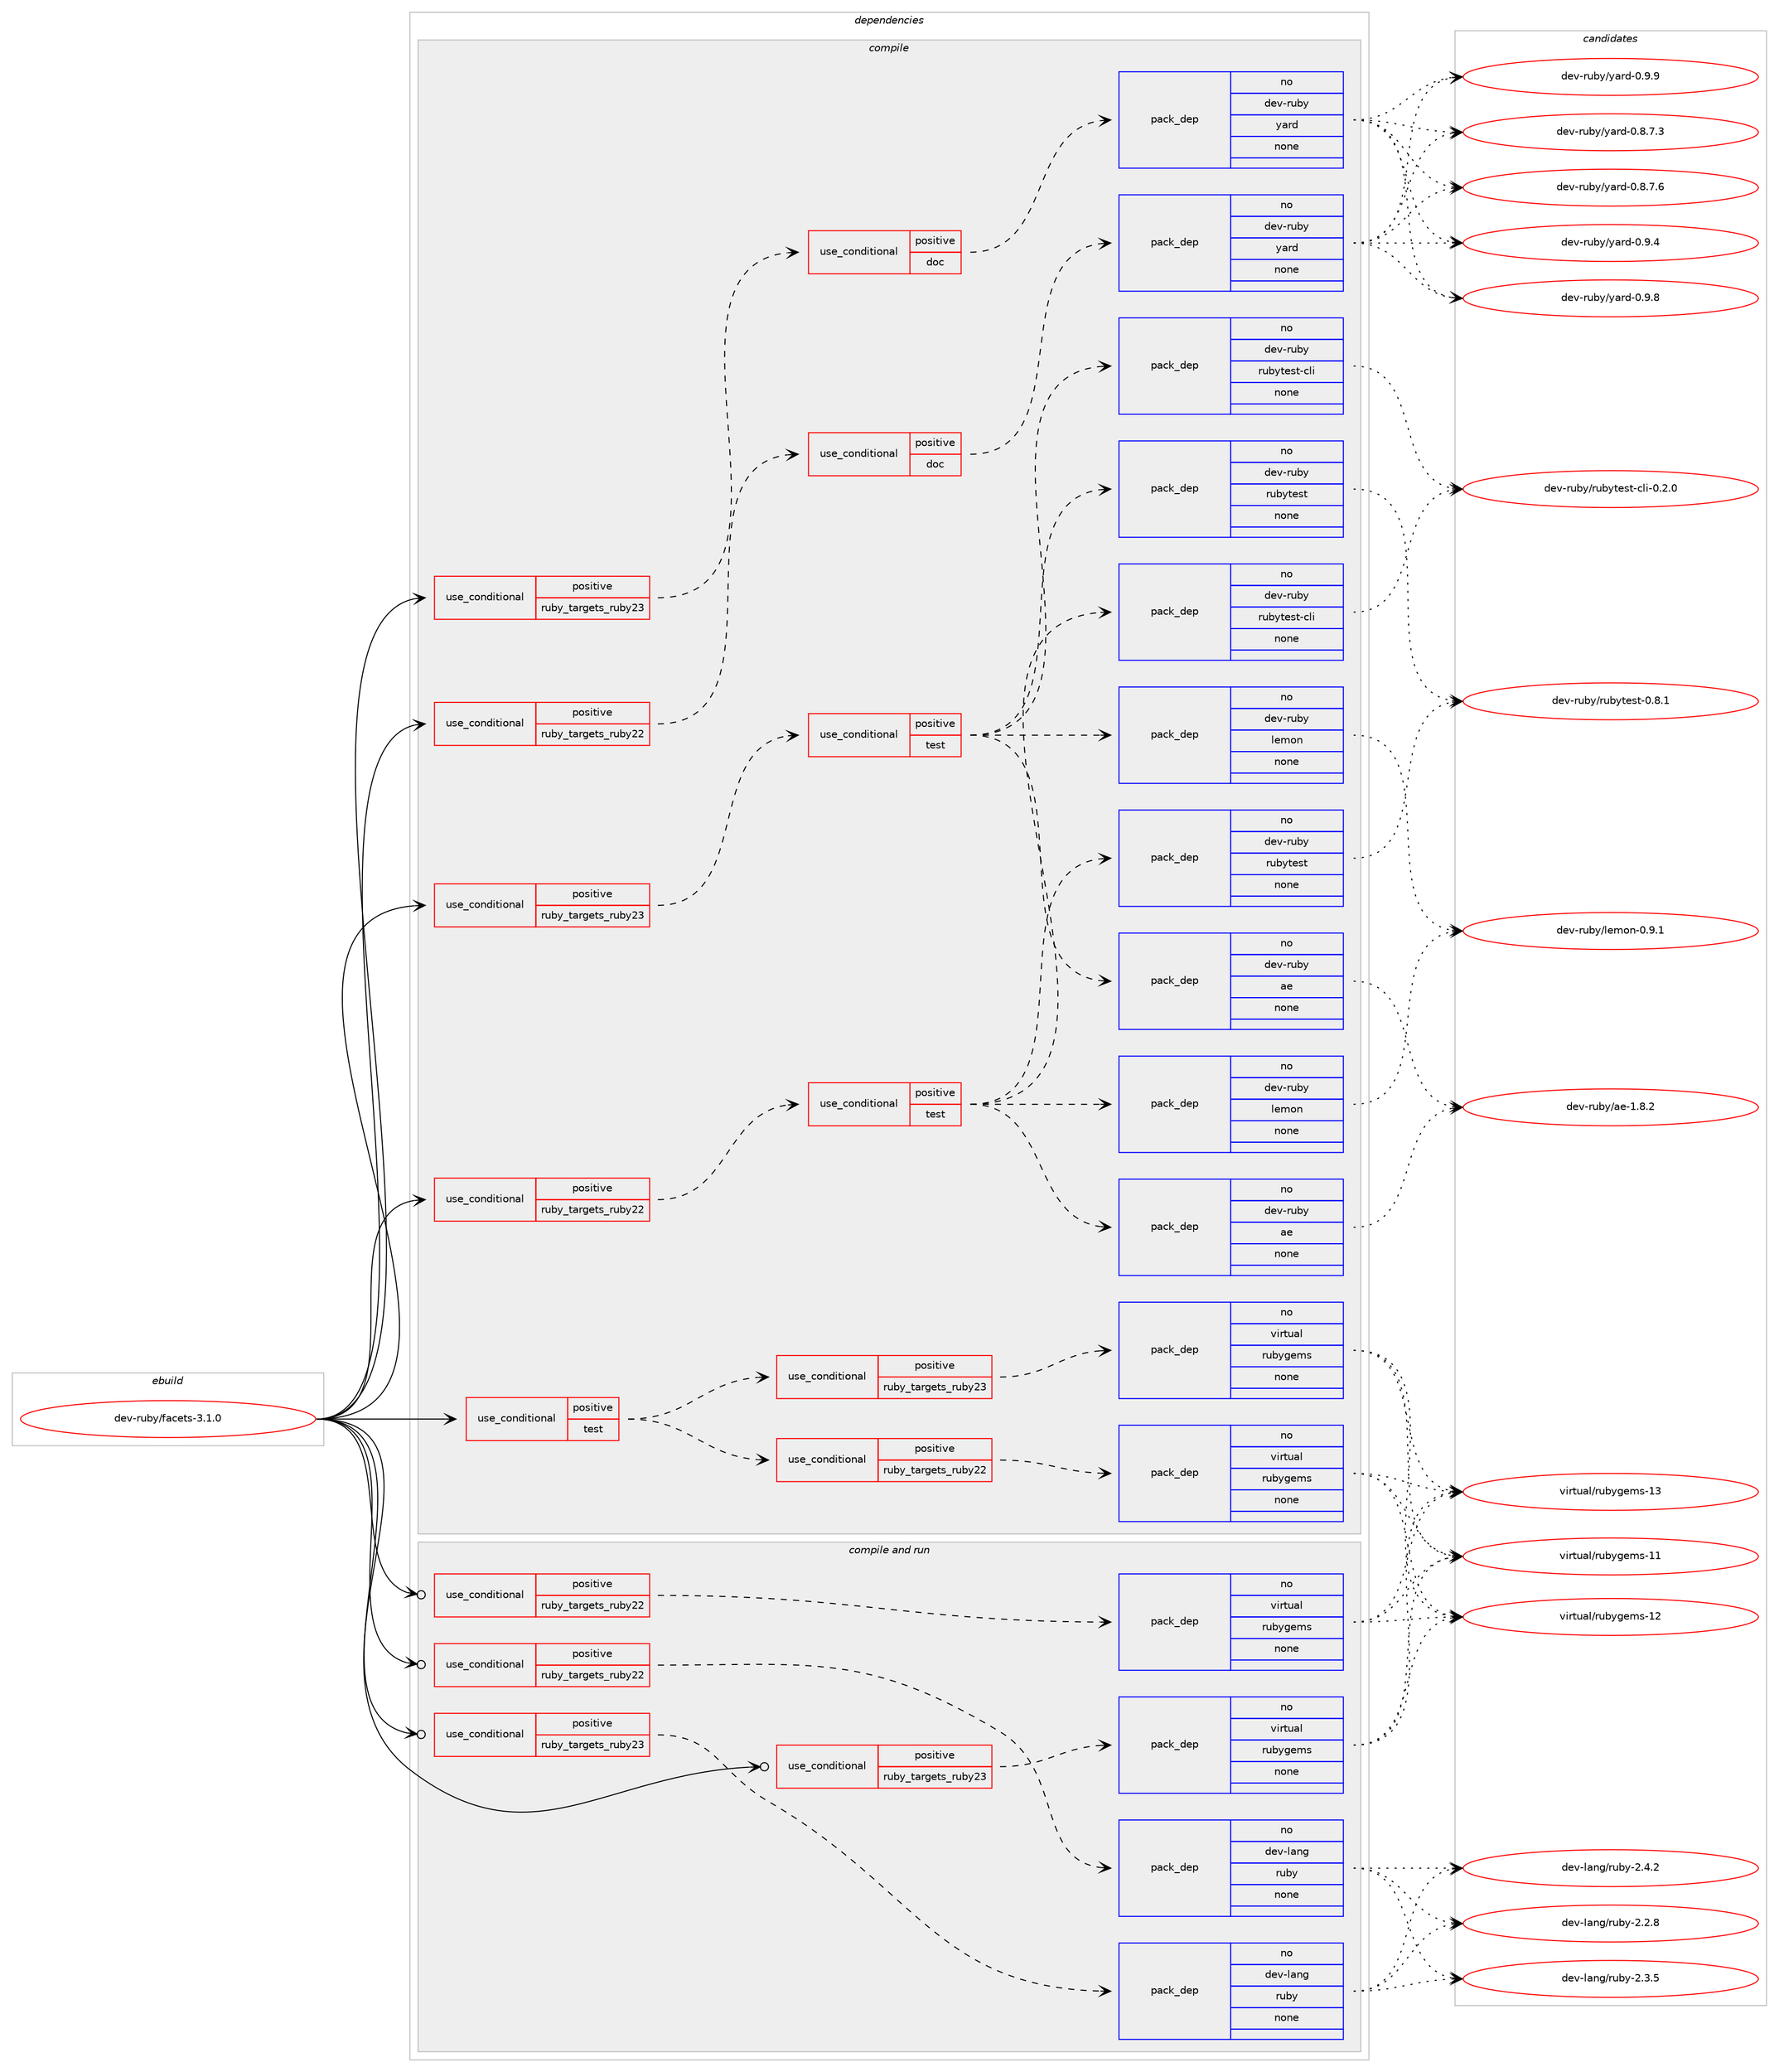digraph prolog {

# *************
# Graph options
# *************

newrank=true;
concentrate=true;
compound=true;
graph [rankdir=LR,fontname=Helvetica,fontsize=10,ranksep=1.5];#, ranksep=2.5, nodesep=0.2];
edge  [arrowhead=vee];
node  [fontname=Helvetica,fontsize=10];

# **********
# The ebuild
# **********

subgraph cluster_leftcol {
color=gray;
rank=same;
label=<<i>ebuild</i>>;
id [label="dev-ruby/facets-3.1.0", color=red, width=4, href="../dev-ruby/facets-3.1.0.svg"];
}

# ****************
# The dependencies
# ****************

subgraph cluster_midcol {
color=gray;
label=<<i>dependencies</i>>;
subgraph cluster_compile {
fillcolor="#eeeeee";
style=filled;
label=<<i>compile</i>>;
subgraph cond56453 {
dependency237341 [label=<<TABLE BORDER="0" CELLBORDER="1" CELLSPACING="0" CELLPADDING="4"><TR><TD ROWSPAN="3" CELLPADDING="10">use_conditional</TD></TR><TR><TD>positive</TD></TR><TR><TD>ruby_targets_ruby22</TD></TR></TABLE>>, shape=none, color=red];
subgraph cond56454 {
dependency237342 [label=<<TABLE BORDER="0" CELLBORDER="1" CELLSPACING="0" CELLPADDING="4"><TR><TD ROWSPAN="3" CELLPADDING="10">use_conditional</TD></TR><TR><TD>positive</TD></TR><TR><TD>doc</TD></TR></TABLE>>, shape=none, color=red];
subgraph pack176811 {
dependency237343 [label=<<TABLE BORDER="0" CELLBORDER="1" CELLSPACING="0" CELLPADDING="4" WIDTH="220"><TR><TD ROWSPAN="6" CELLPADDING="30">pack_dep</TD></TR><TR><TD WIDTH="110">no</TD></TR><TR><TD>dev-ruby</TD></TR><TR><TD>yard</TD></TR><TR><TD>none</TD></TR><TR><TD></TD></TR></TABLE>>, shape=none, color=blue];
}
dependency237342:e -> dependency237343:w [weight=20,style="dashed",arrowhead="vee"];
}
dependency237341:e -> dependency237342:w [weight=20,style="dashed",arrowhead="vee"];
}
id:e -> dependency237341:w [weight=20,style="solid",arrowhead="vee"];
subgraph cond56455 {
dependency237344 [label=<<TABLE BORDER="0" CELLBORDER="1" CELLSPACING="0" CELLPADDING="4"><TR><TD ROWSPAN="3" CELLPADDING="10">use_conditional</TD></TR><TR><TD>positive</TD></TR><TR><TD>ruby_targets_ruby22</TD></TR></TABLE>>, shape=none, color=red];
subgraph cond56456 {
dependency237345 [label=<<TABLE BORDER="0" CELLBORDER="1" CELLSPACING="0" CELLPADDING="4"><TR><TD ROWSPAN="3" CELLPADDING="10">use_conditional</TD></TR><TR><TD>positive</TD></TR><TR><TD>test</TD></TR></TABLE>>, shape=none, color=red];
subgraph pack176812 {
dependency237346 [label=<<TABLE BORDER="0" CELLBORDER="1" CELLSPACING="0" CELLPADDING="4" WIDTH="220"><TR><TD ROWSPAN="6" CELLPADDING="30">pack_dep</TD></TR><TR><TD WIDTH="110">no</TD></TR><TR><TD>dev-ruby</TD></TR><TR><TD>ae</TD></TR><TR><TD>none</TD></TR><TR><TD></TD></TR></TABLE>>, shape=none, color=blue];
}
dependency237345:e -> dependency237346:w [weight=20,style="dashed",arrowhead="vee"];
subgraph pack176813 {
dependency237347 [label=<<TABLE BORDER="0" CELLBORDER="1" CELLSPACING="0" CELLPADDING="4" WIDTH="220"><TR><TD ROWSPAN="6" CELLPADDING="30">pack_dep</TD></TR><TR><TD WIDTH="110">no</TD></TR><TR><TD>dev-ruby</TD></TR><TR><TD>lemon</TD></TR><TR><TD>none</TD></TR><TR><TD></TD></TR></TABLE>>, shape=none, color=blue];
}
dependency237345:e -> dependency237347:w [weight=20,style="dashed",arrowhead="vee"];
subgraph pack176814 {
dependency237348 [label=<<TABLE BORDER="0" CELLBORDER="1" CELLSPACING="0" CELLPADDING="4" WIDTH="220"><TR><TD ROWSPAN="6" CELLPADDING="30">pack_dep</TD></TR><TR><TD WIDTH="110">no</TD></TR><TR><TD>dev-ruby</TD></TR><TR><TD>rubytest</TD></TR><TR><TD>none</TD></TR><TR><TD></TD></TR></TABLE>>, shape=none, color=blue];
}
dependency237345:e -> dependency237348:w [weight=20,style="dashed",arrowhead="vee"];
subgraph pack176815 {
dependency237349 [label=<<TABLE BORDER="0" CELLBORDER="1" CELLSPACING="0" CELLPADDING="4" WIDTH="220"><TR><TD ROWSPAN="6" CELLPADDING="30">pack_dep</TD></TR><TR><TD WIDTH="110">no</TD></TR><TR><TD>dev-ruby</TD></TR><TR><TD>rubytest-cli</TD></TR><TR><TD>none</TD></TR><TR><TD></TD></TR></TABLE>>, shape=none, color=blue];
}
dependency237345:e -> dependency237349:w [weight=20,style="dashed",arrowhead="vee"];
}
dependency237344:e -> dependency237345:w [weight=20,style="dashed",arrowhead="vee"];
}
id:e -> dependency237344:w [weight=20,style="solid",arrowhead="vee"];
subgraph cond56457 {
dependency237350 [label=<<TABLE BORDER="0" CELLBORDER="1" CELLSPACING="0" CELLPADDING="4"><TR><TD ROWSPAN="3" CELLPADDING="10">use_conditional</TD></TR><TR><TD>positive</TD></TR><TR><TD>ruby_targets_ruby23</TD></TR></TABLE>>, shape=none, color=red];
subgraph cond56458 {
dependency237351 [label=<<TABLE BORDER="0" CELLBORDER="1" CELLSPACING="0" CELLPADDING="4"><TR><TD ROWSPAN="3" CELLPADDING="10">use_conditional</TD></TR><TR><TD>positive</TD></TR><TR><TD>doc</TD></TR></TABLE>>, shape=none, color=red];
subgraph pack176816 {
dependency237352 [label=<<TABLE BORDER="0" CELLBORDER="1" CELLSPACING="0" CELLPADDING="4" WIDTH="220"><TR><TD ROWSPAN="6" CELLPADDING="30">pack_dep</TD></TR><TR><TD WIDTH="110">no</TD></TR><TR><TD>dev-ruby</TD></TR><TR><TD>yard</TD></TR><TR><TD>none</TD></TR><TR><TD></TD></TR></TABLE>>, shape=none, color=blue];
}
dependency237351:e -> dependency237352:w [weight=20,style="dashed",arrowhead="vee"];
}
dependency237350:e -> dependency237351:w [weight=20,style="dashed",arrowhead="vee"];
}
id:e -> dependency237350:w [weight=20,style="solid",arrowhead="vee"];
subgraph cond56459 {
dependency237353 [label=<<TABLE BORDER="0" CELLBORDER="1" CELLSPACING="0" CELLPADDING="4"><TR><TD ROWSPAN="3" CELLPADDING="10">use_conditional</TD></TR><TR><TD>positive</TD></TR><TR><TD>ruby_targets_ruby23</TD></TR></TABLE>>, shape=none, color=red];
subgraph cond56460 {
dependency237354 [label=<<TABLE BORDER="0" CELLBORDER="1" CELLSPACING="0" CELLPADDING="4"><TR><TD ROWSPAN="3" CELLPADDING="10">use_conditional</TD></TR><TR><TD>positive</TD></TR><TR><TD>test</TD></TR></TABLE>>, shape=none, color=red];
subgraph pack176817 {
dependency237355 [label=<<TABLE BORDER="0" CELLBORDER="1" CELLSPACING="0" CELLPADDING="4" WIDTH="220"><TR><TD ROWSPAN="6" CELLPADDING="30">pack_dep</TD></TR><TR><TD WIDTH="110">no</TD></TR><TR><TD>dev-ruby</TD></TR><TR><TD>ae</TD></TR><TR><TD>none</TD></TR><TR><TD></TD></TR></TABLE>>, shape=none, color=blue];
}
dependency237354:e -> dependency237355:w [weight=20,style="dashed",arrowhead="vee"];
subgraph pack176818 {
dependency237356 [label=<<TABLE BORDER="0" CELLBORDER="1" CELLSPACING="0" CELLPADDING="4" WIDTH="220"><TR><TD ROWSPAN="6" CELLPADDING="30">pack_dep</TD></TR><TR><TD WIDTH="110">no</TD></TR><TR><TD>dev-ruby</TD></TR><TR><TD>lemon</TD></TR><TR><TD>none</TD></TR><TR><TD></TD></TR></TABLE>>, shape=none, color=blue];
}
dependency237354:e -> dependency237356:w [weight=20,style="dashed",arrowhead="vee"];
subgraph pack176819 {
dependency237357 [label=<<TABLE BORDER="0" CELLBORDER="1" CELLSPACING="0" CELLPADDING="4" WIDTH="220"><TR><TD ROWSPAN="6" CELLPADDING="30">pack_dep</TD></TR><TR><TD WIDTH="110">no</TD></TR><TR><TD>dev-ruby</TD></TR><TR><TD>rubytest</TD></TR><TR><TD>none</TD></TR><TR><TD></TD></TR></TABLE>>, shape=none, color=blue];
}
dependency237354:e -> dependency237357:w [weight=20,style="dashed",arrowhead="vee"];
subgraph pack176820 {
dependency237358 [label=<<TABLE BORDER="0" CELLBORDER="1" CELLSPACING="0" CELLPADDING="4" WIDTH="220"><TR><TD ROWSPAN="6" CELLPADDING="30">pack_dep</TD></TR><TR><TD WIDTH="110">no</TD></TR><TR><TD>dev-ruby</TD></TR><TR><TD>rubytest-cli</TD></TR><TR><TD>none</TD></TR><TR><TD></TD></TR></TABLE>>, shape=none, color=blue];
}
dependency237354:e -> dependency237358:w [weight=20,style="dashed",arrowhead="vee"];
}
dependency237353:e -> dependency237354:w [weight=20,style="dashed",arrowhead="vee"];
}
id:e -> dependency237353:w [weight=20,style="solid",arrowhead="vee"];
subgraph cond56461 {
dependency237359 [label=<<TABLE BORDER="0" CELLBORDER="1" CELLSPACING="0" CELLPADDING="4"><TR><TD ROWSPAN="3" CELLPADDING="10">use_conditional</TD></TR><TR><TD>positive</TD></TR><TR><TD>test</TD></TR></TABLE>>, shape=none, color=red];
subgraph cond56462 {
dependency237360 [label=<<TABLE BORDER="0" CELLBORDER="1" CELLSPACING="0" CELLPADDING="4"><TR><TD ROWSPAN="3" CELLPADDING="10">use_conditional</TD></TR><TR><TD>positive</TD></TR><TR><TD>ruby_targets_ruby22</TD></TR></TABLE>>, shape=none, color=red];
subgraph pack176821 {
dependency237361 [label=<<TABLE BORDER="0" CELLBORDER="1" CELLSPACING="0" CELLPADDING="4" WIDTH="220"><TR><TD ROWSPAN="6" CELLPADDING="30">pack_dep</TD></TR><TR><TD WIDTH="110">no</TD></TR><TR><TD>virtual</TD></TR><TR><TD>rubygems</TD></TR><TR><TD>none</TD></TR><TR><TD></TD></TR></TABLE>>, shape=none, color=blue];
}
dependency237360:e -> dependency237361:w [weight=20,style="dashed",arrowhead="vee"];
}
dependency237359:e -> dependency237360:w [weight=20,style="dashed",arrowhead="vee"];
subgraph cond56463 {
dependency237362 [label=<<TABLE BORDER="0" CELLBORDER="1" CELLSPACING="0" CELLPADDING="4"><TR><TD ROWSPAN="3" CELLPADDING="10">use_conditional</TD></TR><TR><TD>positive</TD></TR><TR><TD>ruby_targets_ruby23</TD></TR></TABLE>>, shape=none, color=red];
subgraph pack176822 {
dependency237363 [label=<<TABLE BORDER="0" CELLBORDER="1" CELLSPACING="0" CELLPADDING="4" WIDTH="220"><TR><TD ROWSPAN="6" CELLPADDING="30">pack_dep</TD></TR><TR><TD WIDTH="110">no</TD></TR><TR><TD>virtual</TD></TR><TR><TD>rubygems</TD></TR><TR><TD>none</TD></TR><TR><TD></TD></TR></TABLE>>, shape=none, color=blue];
}
dependency237362:e -> dependency237363:w [weight=20,style="dashed",arrowhead="vee"];
}
dependency237359:e -> dependency237362:w [weight=20,style="dashed",arrowhead="vee"];
}
id:e -> dependency237359:w [weight=20,style="solid",arrowhead="vee"];
}
subgraph cluster_compileandrun {
fillcolor="#eeeeee";
style=filled;
label=<<i>compile and run</i>>;
subgraph cond56464 {
dependency237364 [label=<<TABLE BORDER="0" CELLBORDER="1" CELLSPACING="0" CELLPADDING="4"><TR><TD ROWSPAN="3" CELLPADDING="10">use_conditional</TD></TR><TR><TD>positive</TD></TR><TR><TD>ruby_targets_ruby22</TD></TR></TABLE>>, shape=none, color=red];
subgraph pack176823 {
dependency237365 [label=<<TABLE BORDER="0" CELLBORDER="1" CELLSPACING="0" CELLPADDING="4" WIDTH="220"><TR><TD ROWSPAN="6" CELLPADDING="30">pack_dep</TD></TR><TR><TD WIDTH="110">no</TD></TR><TR><TD>dev-lang</TD></TR><TR><TD>ruby</TD></TR><TR><TD>none</TD></TR><TR><TD></TD></TR></TABLE>>, shape=none, color=blue];
}
dependency237364:e -> dependency237365:w [weight=20,style="dashed",arrowhead="vee"];
}
id:e -> dependency237364:w [weight=20,style="solid",arrowhead="odotvee"];
subgraph cond56465 {
dependency237366 [label=<<TABLE BORDER="0" CELLBORDER="1" CELLSPACING="0" CELLPADDING="4"><TR><TD ROWSPAN="3" CELLPADDING="10">use_conditional</TD></TR><TR><TD>positive</TD></TR><TR><TD>ruby_targets_ruby22</TD></TR></TABLE>>, shape=none, color=red];
subgraph pack176824 {
dependency237367 [label=<<TABLE BORDER="0" CELLBORDER="1" CELLSPACING="0" CELLPADDING="4" WIDTH="220"><TR><TD ROWSPAN="6" CELLPADDING="30">pack_dep</TD></TR><TR><TD WIDTH="110">no</TD></TR><TR><TD>virtual</TD></TR><TR><TD>rubygems</TD></TR><TR><TD>none</TD></TR><TR><TD></TD></TR></TABLE>>, shape=none, color=blue];
}
dependency237366:e -> dependency237367:w [weight=20,style="dashed",arrowhead="vee"];
}
id:e -> dependency237366:w [weight=20,style="solid",arrowhead="odotvee"];
subgraph cond56466 {
dependency237368 [label=<<TABLE BORDER="0" CELLBORDER="1" CELLSPACING="0" CELLPADDING="4"><TR><TD ROWSPAN="3" CELLPADDING="10">use_conditional</TD></TR><TR><TD>positive</TD></TR><TR><TD>ruby_targets_ruby23</TD></TR></TABLE>>, shape=none, color=red];
subgraph pack176825 {
dependency237369 [label=<<TABLE BORDER="0" CELLBORDER="1" CELLSPACING="0" CELLPADDING="4" WIDTH="220"><TR><TD ROWSPAN="6" CELLPADDING="30">pack_dep</TD></TR><TR><TD WIDTH="110">no</TD></TR><TR><TD>dev-lang</TD></TR><TR><TD>ruby</TD></TR><TR><TD>none</TD></TR><TR><TD></TD></TR></TABLE>>, shape=none, color=blue];
}
dependency237368:e -> dependency237369:w [weight=20,style="dashed",arrowhead="vee"];
}
id:e -> dependency237368:w [weight=20,style="solid",arrowhead="odotvee"];
subgraph cond56467 {
dependency237370 [label=<<TABLE BORDER="0" CELLBORDER="1" CELLSPACING="0" CELLPADDING="4"><TR><TD ROWSPAN="3" CELLPADDING="10">use_conditional</TD></TR><TR><TD>positive</TD></TR><TR><TD>ruby_targets_ruby23</TD></TR></TABLE>>, shape=none, color=red];
subgraph pack176826 {
dependency237371 [label=<<TABLE BORDER="0" CELLBORDER="1" CELLSPACING="0" CELLPADDING="4" WIDTH="220"><TR><TD ROWSPAN="6" CELLPADDING="30">pack_dep</TD></TR><TR><TD WIDTH="110">no</TD></TR><TR><TD>virtual</TD></TR><TR><TD>rubygems</TD></TR><TR><TD>none</TD></TR><TR><TD></TD></TR></TABLE>>, shape=none, color=blue];
}
dependency237370:e -> dependency237371:w [weight=20,style="dashed",arrowhead="vee"];
}
id:e -> dependency237370:w [weight=20,style="solid",arrowhead="odotvee"];
}
subgraph cluster_run {
fillcolor="#eeeeee";
style=filled;
label=<<i>run</i>>;
}
}

# **************
# The candidates
# **************

subgraph cluster_choices {
rank=same;
color=gray;
label=<<i>candidates</i>>;

subgraph choice176811 {
color=black;
nodesep=1;
choice100101118451141179812147121971141004548465646554651 [label="dev-ruby/yard-0.8.7.3", color=red, width=4,href="../dev-ruby/yard-0.8.7.3.svg"];
choice100101118451141179812147121971141004548465646554654 [label="dev-ruby/yard-0.8.7.6", color=red, width=4,href="../dev-ruby/yard-0.8.7.6.svg"];
choice10010111845114117981214712197114100454846574652 [label="dev-ruby/yard-0.9.4", color=red, width=4,href="../dev-ruby/yard-0.9.4.svg"];
choice10010111845114117981214712197114100454846574656 [label="dev-ruby/yard-0.9.8", color=red, width=4,href="../dev-ruby/yard-0.9.8.svg"];
choice10010111845114117981214712197114100454846574657 [label="dev-ruby/yard-0.9.9", color=red, width=4,href="../dev-ruby/yard-0.9.9.svg"];
dependency237343:e -> choice100101118451141179812147121971141004548465646554651:w [style=dotted,weight="100"];
dependency237343:e -> choice100101118451141179812147121971141004548465646554654:w [style=dotted,weight="100"];
dependency237343:e -> choice10010111845114117981214712197114100454846574652:w [style=dotted,weight="100"];
dependency237343:e -> choice10010111845114117981214712197114100454846574656:w [style=dotted,weight="100"];
dependency237343:e -> choice10010111845114117981214712197114100454846574657:w [style=dotted,weight="100"];
}
subgraph choice176812 {
color=black;
nodesep=1;
choice10010111845114117981214797101454946564650 [label="dev-ruby/ae-1.8.2", color=red, width=4,href="../dev-ruby/ae-1.8.2.svg"];
dependency237346:e -> choice10010111845114117981214797101454946564650:w [style=dotted,weight="100"];
}
subgraph choice176813 {
color=black;
nodesep=1;
choice100101118451141179812147108101109111110454846574649 [label="dev-ruby/lemon-0.9.1", color=red, width=4,href="../dev-ruby/lemon-0.9.1.svg"];
dependency237347:e -> choice100101118451141179812147108101109111110454846574649:w [style=dotted,weight="100"];
}
subgraph choice176814 {
color=black;
nodesep=1;
choice10010111845114117981214711411798121116101115116454846564649 [label="dev-ruby/rubytest-0.8.1", color=red, width=4,href="../dev-ruby/rubytest-0.8.1.svg"];
dependency237348:e -> choice10010111845114117981214711411798121116101115116454846564649:w [style=dotted,weight="100"];
}
subgraph choice176815 {
color=black;
nodesep=1;
choice100101118451141179812147114117981211161011151164599108105454846504648 [label="dev-ruby/rubytest-cli-0.2.0", color=red, width=4,href="../dev-ruby/rubytest-cli-0.2.0.svg"];
dependency237349:e -> choice100101118451141179812147114117981211161011151164599108105454846504648:w [style=dotted,weight="100"];
}
subgraph choice176816 {
color=black;
nodesep=1;
choice100101118451141179812147121971141004548465646554651 [label="dev-ruby/yard-0.8.7.3", color=red, width=4,href="../dev-ruby/yard-0.8.7.3.svg"];
choice100101118451141179812147121971141004548465646554654 [label="dev-ruby/yard-0.8.7.6", color=red, width=4,href="../dev-ruby/yard-0.8.7.6.svg"];
choice10010111845114117981214712197114100454846574652 [label="dev-ruby/yard-0.9.4", color=red, width=4,href="../dev-ruby/yard-0.9.4.svg"];
choice10010111845114117981214712197114100454846574656 [label="dev-ruby/yard-0.9.8", color=red, width=4,href="../dev-ruby/yard-0.9.8.svg"];
choice10010111845114117981214712197114100454846574657 [label="dev-ruby/yard-0.9.9", color=red, width=4,href="../dev-ruby/yard-0.9.9.svg"];
dependency237352:e -> choice100101118451141179812147121971141004548465646554651:w [style=dotted,weight="100"];
dependency237352:e -> choice100101118451141179812147121971141004548465646554654:w [style=dotted,weight="100"];
dependency237352:e -> choice10010111845114117981214712197114100454846574652:w [style=dotted,weight="100"];
dependency237352:e -> choice10010111845114117981214712197114100454846574656:w [style=dotted,weight="100"];
dependency237352:e -> choice10010111845114117981214712197114100454846574657:w [style=dotted,weight="100"];
}
subgraph choice176817 {
color=black;
nodesep=1;
choice10010111845114117981214797101454946564650 [label="dev-ruby/ae-1.8.2", color=red, width=4,href="../dev-ruby/ae-1.8.2.svg"];
dependency237355:e -> choice10010111845114117981214797101454946564650:w [style=dotted,weight="100"];
}
subgraph choice176818 {
color=black;
nodesep=1;
choice100101118451141179812147108101109111110454846574649 [label="dev-ruby/lemon-0.9.1", color=red, width=4,href="../dev-ruby/lemon-0.9.1.svg"];
dependency237356:e -> choice100101118451141179812147108101109111110454846574649:w [style=dotted,weight="100"];
}
subgraph choice176819 {
color=black;
nodesep=1;
choice10010111845114117981214711411798121116101115116454846564649 [label="dev-ruby/rubytest-0.8.1", color=red, width=4,href="../dev-ruby/rubytest-0.8.1.svg"];
dependency237357:e -> choice10010111845114117981214711411798121116101115116454846564649:w [style=dotted,weight="100"];
}
subgraph choice176820 {
color=black;
nodesep=1;
choice100101118451141179812147114117981211161011151164599108105454846504648 [label="dev-ruby/rubytest-cli-0.2.0", color=red, width=4,href="../dev-ruby/rubytest-cli-0.2.0.svg"];
dependency237358:e -> choice100101118451141179812147114117981211161011151164599108105454846504648:w [style=dotted,weight="100"];
}
subgraph choice176821 {
color=black;
nodesep=1;
choice118105114116117971084711411798121103101109115454949 [label="virtual/rubygems-11", color=red, width=4,href="../virtual/rubygems-11.svg"];
choice118105114116117971084711411798121103101109115454950 [label="virtual/rubygems-12", color=red, width=4,href="../virtual/rubygems-12.svg"];
choice118105114116117971084711411798121103101109115454951 [label="virtual/rubygems-13", color=red, width=4,href="../virtual/rubygems-13.svg"];
dependency237361:e -> choice118105114116117971084711411798121103101109115454949:w [style=dotted,weight="100"];
dependency237361:e -> choice118105114116117971084711411798121103101109115454950:w [style=dotted,weight="100"];
dependency237361:e -> choice118105114116117971084711411798121103101109115454951:w [style=dotted,weight="100"];
}
subgraph choice176822 {
color=black;
nodesep=1;
choice118105114116117971084711411798121103101109115454949 [label="virtual/rubygems-11", color=red, width=4,href="../virtual/rubygems-11.svg"];
choice118105114116117971084711411798121103101109115454950 [label="virtual/rubygems-12", color=red, width=4,href="../virtual/rubygems-12.svg"];
choice118105114116117971084711411798121103101109115454951 [label="virtual/rubygems-13", color=red, width=4,href="../virtual/rubygems-13.svg"];
dependency237363:e -> choice118105114116117971084711411798121103101109115454949:w [style=dotted,weight="100"];
dependency237363:e -> choice118105114116117971084711411798121103101109115454950:w [style=dotted,weight="100"];
dependency237363:e -> choice118105114116117971084711411798121103101109115454951:w [style=dotted,weight="100"];
}
subgraph choice176823 {
color=black;
nodesep=1;
choice10010111845108971101034711411798121455046504656 [label="dev-lang/ruby-2.2.8", color=red, width=4,href="../dev-lang/ruby-2.2.8.svg"];
choice10010111845108971101034711411798121455046514653 [label="dev-lang/ruby-2.3.5", color=red, width=4,href="../dev-lang/ruby-2.3.5.svg"];
choice10010111845108971101034711411798121455046524650 [label="dev-lang/ruby-2.4.2", color=red, width=4,href="../dev-lang/ruby-2.4.2.svg"];
dependency237365:e -> choice10010111845108971101034711411798121455046504656:w [style=dotted,weight="100"];
dependency237365:e -> choice10010111845108971101034711411798121455046514653:w [style=dotted,weight="100"];
dependency237365:e -> choice10010111845108971101034711411798121455046524650:w [style=dotted,weight="100"];
}
subgraph choice176824 {
color=black;
nodesep=1;
choice118105114116117971084711411798121103101109115454949 [label="virtual/rubygems-11", color=red, width=4,href="../virtual/rubygems-11.svg"];
choice118105114116117971084711411798121103101109115454950 [label="virtual/rubygems-12", color=red, width=4,href="../virtual/rubygems-12.svg"];
choice118105114116117971084711411798121103101109115454951 [label="virtual/rubygems-13", color=red, width=4,href="../virtual/rubygems-13.svg"];
dependency237367:e -> choice118105114116117971084711411798121103101109115454949:w [style=dotted,weight="100"];
dependency237367:e -> choice118105114116117971084711411798121103101109115454950:w [style=dotted,weight="100"];
dependency237367:e -> choice118105114116117971084711411798121103101109115454951:w [style=dotted,weight="100"];
}
subgraph choice176825 {
color=black;
nodesep=1;
choice10010111845108971101034711411798121455046504656 [label="dev-lang/ruby-2.2.8", color=red, width=4,href="../dev-lang/ruby-2.2.8.svg"];
choice10010111845108971101034711411798121455046514653 [label="dev-lang/ruby-2.3.5", color=red, width=4,href="../dev-lang/ruby-2.3.5.svg"];
choice10010111845108971101034711411798121455046524650 [label="dev-lang/ruby-2.4.2", color=red, width=4,href="../dev-lang/ruby-2.4.2.svg"];
dependency237369:e -> choice10010111845108971101034711411798121455046504656:w [style=dotted,weight="100"];
dependency237369:e -> choice10010111845108971101034711411798121455046514653:w [style=dotted,weight="100"];
dependency237369:e -> choice10010111845108971101034711411798121455046524650:w [style=dotted,weight="100"];
}
subgraph choice176826 {
color=black;
nodesep=1;
choice118105114116117971084711411798121103101109115454949 [label="virtual/rubygems-11", color=red, width=4,href="../virtual/rubygems-11.svg"];
choice118105114116117971084711411798121103101109115454950 [label="virtual/rubygems-12", color=red, width=4,href="../virtual/rubygems-12.svg"];
choice118105114116117971084711411798121103101109115454951 [label="virtual/rubygems-13", color=red, width=4,href="../virtual/rubygems-13.svg"];
dependency237371:e -> choice118105114116117971084711411798121103101109115454949:w [style=dotted,weight="100"];
dependency237371:e -> choice118105114116117971084711411798121103101109115454950:w [style=dotted,weight="100"];
dependency237371:e -> choice118105114116117971084711411798121103101109115454951:w [style=dotted,weight="100"];
}
}

}
